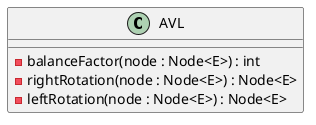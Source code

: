 @startuml
'https://plantuml.com/class-diagram

class AVL{
-balanceFactor(node : Node<E>) : int
-rightRotation(node : Node<E>) : Node<E>
-leftRotation(node : Node<E>) : Node<E>

}



@enduml